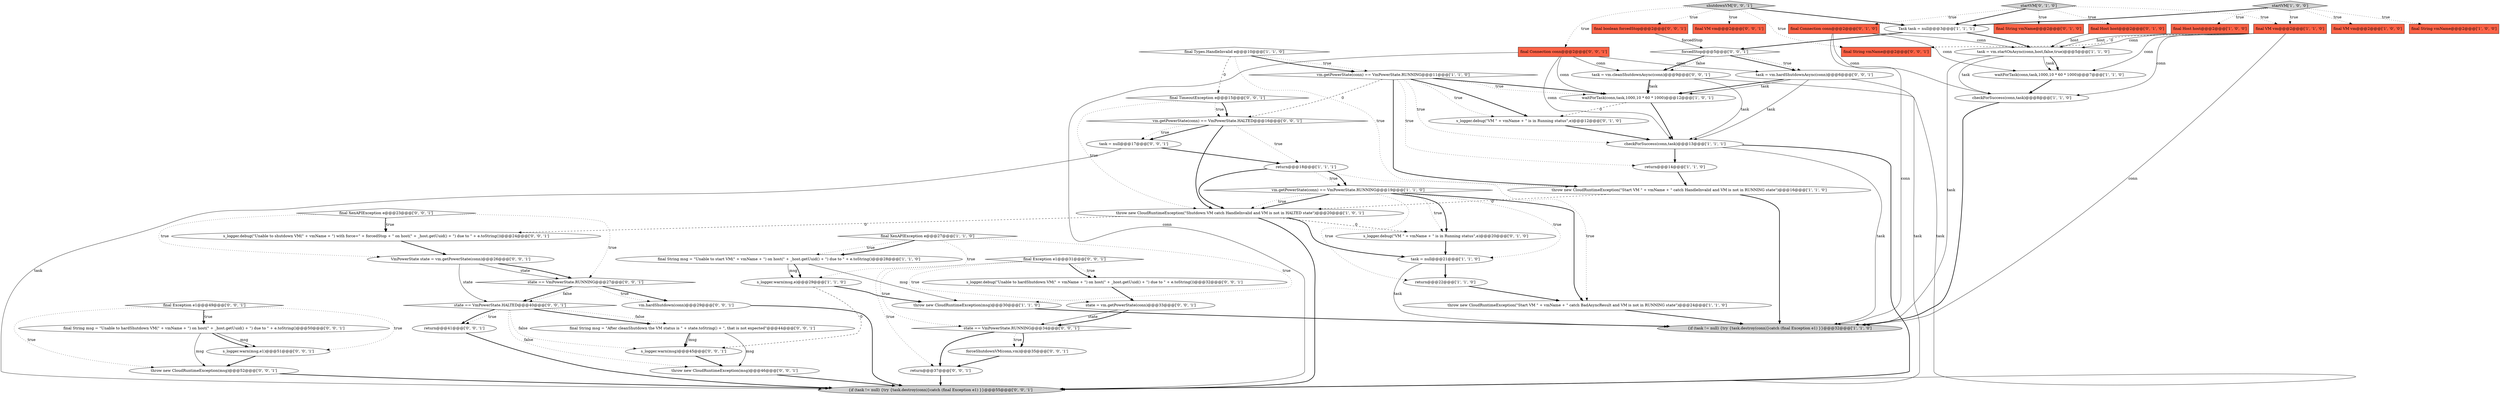 digraph {
13 [style = filled, label = "checkForSuccess(conn,task)@@@13@@@['1', '1', '1']", fillcolor = white, shape = ellipse image = "AAA0AAABBB1BBB"];
35 [style = filled, label = "throw new CloudRuntimeException(msg)@@@52@@@['0', '0', '1']", fillcolor = white, shape = ellipse image = "AAA0AAABBB3BBB"];
60 [style = filled, label = "final Exception e1@@@49@@@['0', '0', '1']", fillcolor = white, shape = diamond image = "AAA0AAABBB3BBB"];
43 [style = filled, label = "vm.hardShutdown(conn)@@@29@@@['0', '0', '1']", fillcolor = white, shape = ellipse image = "AAA0AAABBB3BBB"];
61 [style = filled, label = "{if (task != null) {try {task.destroy(conn)}catch (final Exception e1) }}@@@55@@@['0', '0', '1']", fillcolor = lightgray, shape = ellipse image = "AAA0AAABBB3BBB"];
16 [style = filled, label = "throw new CloudRuntimeException(\"Shutdown VM catch HandleInvalid and VM is not in HALTED state\")@@@20@@@['1', '0', '1']", fillcolor = white, shape = ellipse image = "AAA0AAABBB1BBB"];
17 [style = filled, label = "vm.getPowerState(conn) == VmPowerState.RUNNING@@@11@@@['1', '1', '0']", fillcolor = white, shape = diamond image = "AAA0AAABBB1BBB"];
27 [style = filled, label = "final Connection conn@@@2@@@['0', '1', '0']", fillcolor = tomato, shape = box image = "AAA0AAABBB2BBB"];
53 [style = filled, label = "state == VmPowerState.RUNNING@@@27@@@['0', '0', '1']", fillcolor = white, shape = diamond image = "AAA0AAABBB3BBB"];
59 [style = filled, label = "state == VmPowerState.RUNNING@@@34@@@['0', '0', '1']", fillcolor = white, shape = diamond image = "AAA0AAABBB3BBB"];
9 [style = filled, label = "task = vm.startOnAsync(conn,host,false,true)@@@5@@@['1', '1', '0']", fillcolor = white, shape = ellipse image = "AAA0AAABBB1BBB"];
28 [style = filled, label = "s_logger.debug(\"VM \" + vmName + \" is in Running status\",e)@@@20@@@['0', '1', '0']", fillcolor = white, shape = ellipse image = "AAA1AAABBB2BBB"];
0 [style = filled, label = "throw new CloudRuntimeException(\"Start VM \" + vmName + \" catch HandleInvalid and VM is not in RUNNING state\")@@@16@@@['1', '1', '0']", fillcolor = white, shape = ellipse image = "AAA0AAABBB1BBB"];
20 [style = filled, label = "vm.getPowerState(conn) == VmPowerState.RUNNING@@@19@@@['1', '1', '0']", fillcolor = white, shape = diamond image = "AAA0AAABBB1BBB"];
41 [style = filled, label = "task = null@@@17@@@['0', '0', '1']", fillcolor = white, shape = ellipse image = "AAA0AAABBB3BBB"];
15 [style = filled, label = "Task task = null@@@3@@@['1', '1', '1']", fillcolor = white, shape = ellipse image = "AAA0AAABBB1BBB"];
34 [style = filled, label = "vm.getPowerState(conn) == VmPowerState.HALTED@@@16@@@['0', '0', '1']", fillcolor = white, shape = diamond image = "AAA0AAABBB3BBB"];
63 [style = filled, label = "s_logger.warn(msg)@@@45@@@['0', '0', '1']", fillcolor = white, shape = ellipse image = "AAA0AAABBB3BBB"];
7 [style = filled, label = "return@@@14@@@['1', '1', '0']", fillcolor = white, shape = ellipse image = "AAA0AAABBB1BBB"];
10 [style = filled, label = "task = null@@@21@@@['1', '1', '0']", fillcolor = white, shape = ellipse image = "AAA0AAABBB1BBB"];
22 [style = filled, label = "final VM vm@@@2@@@['1', '0', '0']", fillcolor = tomato, shape = box image = "AAA0AAABBB1BBB"];
25 [style = filled, label = "final VM vm@@@2@@@['1', '1', '0']", fillcolor = tomato, shape = box image = "AAA0AAABBB1BBB"];
1 [style = filled, label = "throw new CloudRuntimeException(\"Start VM \" + vmName + \" catch BadAsyncResult and VM is not in RUNNING state\")@@@24@@@['1', '1', '0']", fillcolor = white, shape = ellipse image = "AAA0AAABBB1BBB"];
33 [style = filled, label = "final TimeoutException e@@@15@@@['0', '0', '1']", fillcolor = white, shape = diamond image = "AAA0AAABBB3BBB"];
58 [style = filled, label = "final String msg = \"After cleanShutdown the VM status is \" + state.toString() + \", that is not expected\"@@@44@@@['0', '0', '1']", fillcolor = white, shape = ellipse image = "AAA0AAABBB3BBB"];
8 [style = filled, label = "final String vmName@@@2@@@['1', '0', '0']", fillcolor = tomato, shape = box image = "AAA0AAABBB1BBB"];
29 [style = filled, label = "s_logger.debug(\"VM \" + vmName + \" is in Running status\",e)@@@12@@@['0', '1', '0']", fillcolor = white, shape = ellipse image = "AAA1AAABBB2BBB"];
40 [style = filled, label = "forceShutdownVM(conn,vm)@@@35@@@['0', '0', '1']", fillcolor = white, shape = ellipse image = "AAA0AAABBB3BBB"];
24 [style = filled, label = "return@@@22@@@['1', '1', '0']", fillcolor = white, shape = ellipse image = "AAA0AAABBB1BBB"];
36 [style = filled, label = "final boolean forcedStop@@@2@@@['0', '0', '1']", fillcolor = tomato, shape = box image = "AAA0AAABBB3BBB"];
14 [style = filled, label = "startVM['1', '0', '0']", fillcolor = lightgray, shape = diamond image = "AAA0AAABBB1BBB"];
30 [style = filled, label = "final String vmName@@@2@@@['0', '1', '0']", fillcolor = tomato, shape = box image = "AAA0AAABBB2BBB"];
19 [style = filled, label = "s_logger.warn(msg,e)@@@29@@@['1', '1', '0']", fillcolor = white, shape = ellipse image = "AAA0AAABBB1BBB"];
38 [style = filled, label = "task = vm.hardShutdownAsync(conn)@@@6@@@['0', '0', '1']", fillcolor = white, shape = ellipse image = "AAA0AAABBB3BBB"];
6 [style = filled, label = "checkForSuccess(conn,task)@@@8@@@['1', '1', '0']", fillcolor = white, shape = ellipse image = "AAA0AAABBB1BBB"];
46 [style = filled, label = "final String msg = \"Unable to hardShutdown VM(\" + vmName + \") on host(\" + _host.getUuid() + \") due to \" + e.toString()@@@50@@@['0', '0', '1']", fillcolor = white, shape = ellipse image = "AAA0AAABBB3BBB"];
55 [style = filled, label = "final Exception e1@@@31@@@['0', '0', '1']", fillcolor = white, shape = diamond image = "AAA0AAABBB3BBB"];
48 [style = filled, label = "return@@@41@@@['0', '0', '1']", fillcolor = white, shape = ellipse image = "AAA0AAABBB3BBB"];
18 [style = filled, label = "waitForTask(conn,task,1000,10 * 60 * 1000)@@@7@@@['1', '1', '0']", fillcolor = white, shape = ellipse image = "AAA0AAABBB1BBB"];
37 [style = filled, label = "task = vm.cleanShutdownAsync(conn)@@@9@@@['0', '0', '1']", fillcolor = white, shape = ellipse image = "AAA0AAABBB3BBB"];
4 [style = filled, label = "return@@@18@@@['1', '1', '1']", fillcolor = white, shape = ellipse image = "AAA0AAABBB1BBB"];
21 [style = filled, label = "final Host host@@@2@@@['1', '0', '0']", fillcolor = tomato, shape = box image = "AAA0AAABBB1BBB"];
32 [style = filled, label = "final XenAPIException e@@@23@@@['0', '0', '1']", fillcolor = white, shape = diamond image = "AAA0AAABBB3BBB"];
49 [style = filled, label = "final Connection conn@@@2@@@['0', '0', '1']", fillcolor = tomato, shape = box image = "AAA0AAABBB3BBB"];
5 [style = filled, label = "final XenAPIException e@@@27@@@['1', '1', '0']", fillcolor = white, shape = diamond image = "AAA0AAABBB1BBB"];
2 [style = filled, label = "{if (task != null) {try {task.destroy(conn)}catch (final Exception e1) }}@@@32@@@['1', '1', '0']", fillcolor = lightgray, shape = ellipse image = "AAA0AAABBB1BBB"];
51 [style = filled, label = "s_logger.debug(\"Unable to shutdown VM(\" + vmName + \") with force=\" + forcedStop + \" on host(\" + _host.getUuid() + \") due to \" + e.toString())@@@24@@@['0', '0', '1']", fillcolor = white, shape = ellipse image = "AAA0AAABBB3BBB"];
31 [style = filled, label = "startVM['0', '1', '0']", fillcolor = lightgray, shape = diamond image = "AAA0AAABBB2BBB"];
26 [style = filled, label = "final Host host@@@2@@@['0', '1', '0']", fillcolor = tomato, shape = box image = "AAA0AAABBB2BBB"];
23 [style = filled, label = "waitForTask(conn,task,1000,10 * 60 * 1000)@@@12@@@['1', '0', '1']", fillcolor = white, shape = ellipse image = "AAA0AAABBB1BBB"];
12 [style = filled, label = "throw new CloudRuntimeException(msg)@@@30@@@['1', '1', '0']", fillcolor = white, shape = ellipse image = "AAA0AAABBB1BBB"];
3 [style = filled, label = "final Types.HandleInvalid e@@@10@@@['1', '1', '0']", fillcolor = white, shape = diamond image = "AAA0AAABBB1BBB"];
45 [style = filled, label = "throw new CloudRuntimeException(msg)@@@46@@@['0', '0', '1']", fillcolor = white, shape = ellipse image = "AAA0AAABBB3BBB"];
56 [style = filled, label = "final String vmName@@@2@@@['0', '0', '1']", fillcolor = tomato, shape = box image = "AAA0AAABBB3BBB"];
11 [style = filled, label = "final String msg = \"Unable to start VM(\" + vmName + \") on host(\" + _host.getUuid() + \") due to \" + e.toString()@@@28@@@['1', '1', '0']", fillcolor = white, shape = ellipse image = "AAA0AAABBB1BBB"];
44 [style = filled, label = "state == VmPowerState.HALTED@@@40@@@['0', '0', '1']", fillcolor = white, shape = diamond image = "AAA0AAABBB3BBB"];
57 [style = filled, label = "s_logger.warn(msg,e1)@@@51@@@['0', '0', '1']", fillcolor = white, shape = ellipse image = "AAA0AAABBB3BBB"];
47 [style = filled, label = "final VM vm@@@2@@@['0', '0', '1']", fillcolor = tomato, shape = box image = "AAA0AAABBB3BBB"];
50 [style = filled, label = "s_logger.debug(\"Unable to hardShutdown VM(\" + vmName + \") on host(\" + _host.getUuid() + \") due to \" + e.toString())@@@32@@@['0', '0', '1']", fillcolor = white, shape = ellipse image = "AAA0AAABBB3BBB"];
42 [style = filled, label = "state = vm.getPowerState(conn)@@@33@@@['0', '0', '1']", fillcolor = white, shape = ellipse image = "AAA0AAABBB3BBB"];
39 [style = filled, label = "shutdownVM['0', '0', '1']", fillcolor = lightgray, shape = diamond image = "AAA0AAABBB3BBB"];
54 [style = filled, label = "return@@@37@@@['0', '0', '1']", fillcolor = white, shape = ellipse image = "AAA0AAABBB3BBB"];
62 [style = filled, label = "forcedStop@@@5@@@['0', '0', '1']", fillcolor = white, shape = diamond image = "AAA0AAABBB3BBB"];
52 [style = filled, label = "VmPowerState state = vm.getPowerState(conn)@@@26@@@['0', '0', '1']", fillcolor = white, shape = ellipse image = "AAA0AAABBB3BBB"];
13->61 [style = bold, label=""];
31->25 [style = dotted, label="true"];
29->13 [style = bold, label=""];
49->37 [style = solid, label="conn"];
10->24 [style = bold, label=""];
27->2 [style = solid, label="conn"];
41->61 [style = solid, label="task"];
59->40 [style = bold, label=""];
49->13 [style = solid, label="conn"];
57->35 [style = bold, label=""];
34->41 [style = dotted, label="true"];
60->57 [style = dotted, label="true"];
16->61 [style = bold, label=""];
44->48 [style = bold, label=""];
33->34 [style = bold, label=""];
51->52 [style = bold, label=""];
3->17 [style = dotted, label="true"];
58->63 [style = solid, label="msg"];
53->44 [style = bold, label=""];
11->12 [style = solid, label="msg"];
20->1 [style = bold, label=""];
44->45 [style = dotted, label="false"];
6->2 [style = bold, label=""];
11->19 [style = solid, label="msg"];
39->56 [style = dotted, label="true"];
53->43 [style = bold, label=""];
55->50 [style = dotted, label="true"];
0->16 [style = dashed, label="0"];
3->17 [style = bold, label=""];
41->4 [style = bold, label=""];
9->6 [style = solid, label="task"];
20->10 [style = dotted, label="true"];
39->49 [style = dotted, label="true"];
39->36 [style = dotted, label="true"];
13->2 [style = solid, label="task"];
16->28 [style = dashed, label="0"];
60->35 [style = dotted, label="true"];
7->0 [style = bold, label=""];
31->30 [style = dotted, label="true"];
43->61 [style = bold, label=""];
17->23 [style = bold, label=""];
32->51 [style = bold, label=""];
38->13 [style = solid, label="task"];
52->53 [style = bold, label=""];
45->61 [style = bold, label=""];
1->2 [style = bold, label=""];
20->28 [style = dotted, label="true"];
5->19 [style = dotted, label="true"];
5->11 [style = dotted, label="true"];
15->9 [style = bold, label=""];
49->38 [style = solid, label="conn"];
20->16 [style = bold, label=""];
3->33 [style = dashed, label="0"];
39->47 [style = dotted, label="true"];
37->23 [style = solid, label="task"];
38->61 [style = solid, label="task"];
17->13 [style = dotted, label="true"];
31->27 [style = dotted, label="true"];
33->16 [style = dotted, label="true"];
44->63 [style = dotted, label="false"];
62->38 [style = bold, label=""];
20->24 [style = dotted, label="true"];
49->61 [style = solid, label="conn"];
27->6 [style = solid, label="conn"];
20->16 [style = dotted, label="true"];
44->58 [style = dotted, label="false"];
16->51 [style = dashed, label="0"];
25->6 [style = solid, label="conn"];
36->62 [style = solid, label="forcedStop"];
38->23 [style = bold, label=""];
35->61 [style = bold, label=""];
31->26 [style = dotted, label="true"];
55->50 [style = bold, label=""];
21->9 [style = solid, label="host"];
53->43 [style = dotted, label="true"];
39->15 [style = bold, label=""];
25->9 [style = solid, label="conn"];
14->22 [style = dotted, label="true"];
28->10 [style = bold, label=""];
49->23 [style = solid, label="conn"];
17->34 [style = dashed, label="0"];
31->15 [style = bold, label=""];
32->52 [style = dotted, label="true"];
17->29 [style = dotted, label="true"];
18->6 [style = bold, label=""];
44->58 [style = bold, label=""];
27->9 [style = solid, label="conn"];
46->57 [style = solid, label="msg"];
15->62 [style = bold, label=""];
59->40 [style = dotted, label="true"];
4->16 [style = bold, label=""];
53->44 [style = dotted, label="false"];
19->63 [style = dashed, label="0"];
12->2 [style = bold, label=""];
60->46 [style = dotted, label="true"];
58->63 [style = bold, label=""];
25->18 [style = solid, label="conn"];
59->54 [style = bold, label=""];
5->12 [style = dotted, label="true"];
4->1 [style = dotted, label="true"];
55->54 [style = dotted, label="true"];
16->10 [style = bold, label=""];
24->1 [style = bold, label=""];
44->48 [style = dotted, label="true"];
23->13 [style = bold, label=""];
14->25 [style = dotted, label="true"];
32->53 [style = dotted, label="true"];
11->19 [style = bold, label=""];
34->41 [style = bold, label=""];
63->45 [style = bold, label=""];
33->34 [style = dotted, label="true"];
26->9 [style = solid, label="host"];
32->51 [style = dotted, label="true"];
9->18 [style = solid, label="task"];
14->15 [style = bold, label=""];
10->2 [style = solid, label="task"];
17->29 [style = bold, label=""];
17->0 [style = bold, label=""];
4->20 [style = dotted, label="true"];
54->61 [style = bold, label=""];
34->4 [style = dotted, label="true"];
9->18 [style = bold, label=""];
37->13 [style = solid, label="task"];
40->54 [style = bold, label=""];
13->7 [style = bold, label=""];
46->57 [style = bold, label=""];
17->7 [style = dotted, label="true"];
62->37 [style = bold, label=""];
60->46 [style = bold, label=""];
38->23 [style = solid, label="task"];
42->59 [style = solid, label="state"];
42->59 [style = bold, label=""];
17->23 [style = dotted, label="true"];
14->8 [style = dotted, label="true"];
27->18 [style = solid, label="conn"];
25->56 [style = dashed, label="0"];
50->42 [style = bold, label=""];
4->20 [style = bold, label=""];
62->38 [style = dotted, label="true"];
25->2 [style = solid, label="conn"];
37->61 [style = solid, label="task"];
3->0 [style = dotted, label="true"];
55->42 [style = dotted, label="true"];
55->59 [style = dotted, label="true"];
14->21 [style = dotted, label="true"];
46->35 [style = solid, label="msg"];
48->61 [style = bold, label=""];
5->11 [style = bold, label=""];
52->53 [style = solid, label="state"];
34->16 [style = bold, label=""];
52->44 [style = solid, label="state"];
58->45 [style = solid, label="msg"];
20->28 [style = bold, label=""];
23->29 [style = dashed, label="0"];
9->2 [style = solid, label="task"];
0->2 [style = bold, label=""];
62->37 [style = dotted, label="false"];
37->23 [style = bold, label=""];
19->12 [style = bold, label=""];
}
